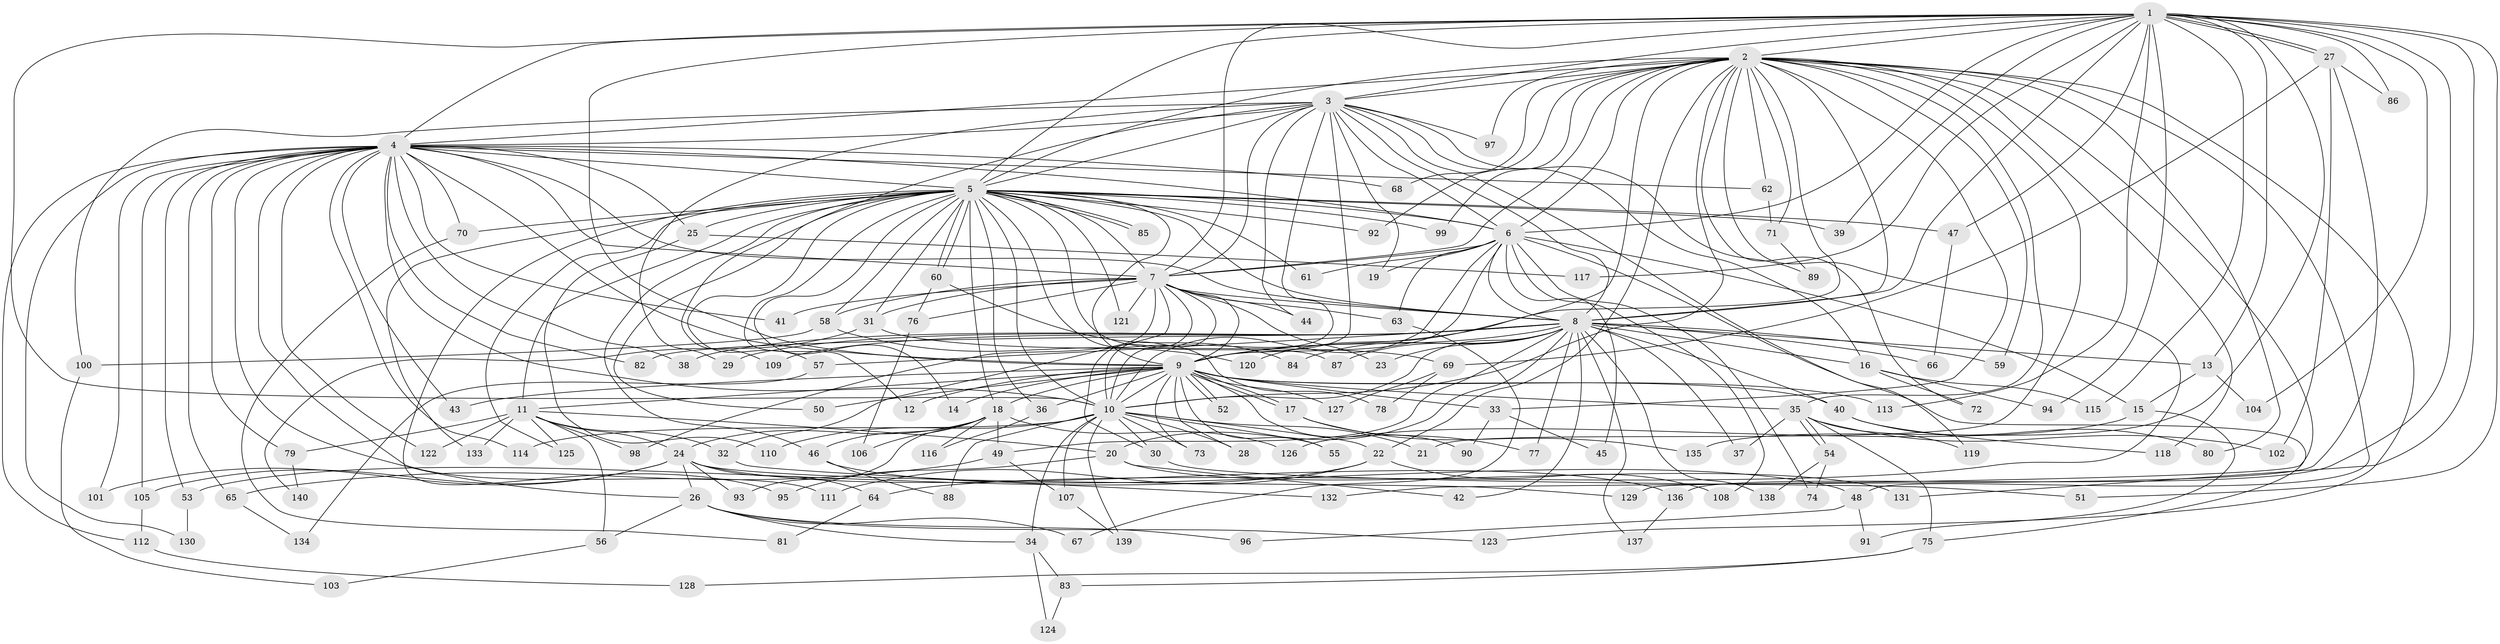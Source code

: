 // coarse degree distribution, {21: 0.008620689655172414, 42: 0.008620689655172414, 40: 0.008620689655172414, 23: 0.008620689655172414, 17: 0.017241379310344827, 26: 0.008620689655172414, 16: 0.008620689655172414, 12: 0.008620689655172414, 2: 0.5775862068965517, 4: 0.09482758620689655, 5: 0.034482758620689655, 11: 0.008620689655172414, 9: 0.008620689655172414, 7: 0.017241379310344827, 3: 0.15517241379310345, 6: 0.008620689655172414, 1: 0.017241379310344827}
// Generated by graph-tools (version 1.1) at 2025/51/02/27/25 19:51:46]
// undirected, 140 vertices, 305 edges
graph export_dot {
graph [start="1"]
  node [color=gray90,style=filled];
  1;
  2;
  3;
  4;
  5;
  6;
  7;
  8;
  9;
  10;
  11;
  12;
  13;
  14;
  15;
  16;
  17;
  18;
  19;
  20;
  21;
  22;
  23;
  24;
  25;
  26;
  27;
  28;
  29;
  30;
  31;
  32;
  33;
  34;
  35;
  36;
  37;
  38;
  39;
  40;
  41;
  42;
  43;
  44;
  45;
  46;
  47;
  48;
  49;
  50;
  51;
  52;
  53;
  54;
  55;
  56;
  57;
  58;
  59;
  60;
  61;
  62;
  63;
  64;
  65;
  66;
  67;
  68;
  69;
  70;
  71;
  72;
  73;
  74;
  75;
  76;
  77;
  78;
  79;
  80;
  81;
  82;
  83;
  84;
  85;
  86;
  87;
  88;
  89;
  90;
  91;
  92;
  93;
  94;
  95;
  96;
  97;
  98;
  99;
  100;
  101;
  102;
  103;
  104;
  105;
  106;
  107;
  108;
  109;
  110;
  111;
  112;
  113;
  114;
  115;
  116;
  117;
  118;
  119;
  120;
  121;
  122;
  123;
  124;
  125;
  126;
  127;
  128;
  129;
  130;
  131;
  132;
  133;
  134;
  135;
  136;
  137;
  138;
  139;
  140;
  1 -- 2;
  1 -- 3;
  1 -- 4;
  1 -- 5;
  1 -- 6;
  1 -- 7;
  1 -- 8;
  1 -- 9;
  1 -- 10;
  1 -- 13;
  1 -- 27;
  1 -- 27;
  1 -- 39;
  1 -- 47;
  1 -- 51;
  1 -- 86;
  1 -- 94;
  1 -- 104;
  1 -- 113;
  1 -- 115;
  1 -- 117;
  1 -- 131;
  1 -- 135;
  1 -- 136;
  2 -- 3;
  2 -- 4;
  2 -- 5;
  2 -- 6;
  2 -- 7;
  2 -- 8;
  2 -- 9;
  2 -- 10;
  2 -- 21;
  2 -- 22;
  2 -- 33;
  2 -- 35;
  2 -- 48;
  2 -- 59;
  2 -- 62;
  2 -- 64;
  2 -- 68;
  2 -- 71;
  2 -- 72;
  2 -- 80;
  2 -- 92;
  2 -- 97;
  2 -- 99;
  2 -- 118;
  2 -- 120;
  2 -- 123;
  2 -- 132;
  3 -- 4;
  3 -- 5;
  3 -- 6;
  3 -- 7;
  3 -- 8;
  3 -- 9;
  3 -- 10;
  3 -- 16;
  3 -- 19;
  3 -- 29;
  3 -- 44;
  3 -- 89;
  3 -- 97;
  3 -- 100;
  3 -- 109;
  3 -- 119;
  4 -- 5;
  4 -- 6;
  4 -- 7;
  4 -- 8;
  4 -- 9;
  4 -- 10;
  4 -- 25;
  4 -- 26;
  4 -- 38;
  4 -- 41;
  4 -- 43;
  4 -- 53;
  4 -- 62;
  4 -- 65;
  4 -- 68;
  4 -- 70;
  4 -- 79;
  4 -- 82;
  4 -- 101;
  4 -- 105;
  4 -- 111;
  4 -- 112;
  4 -- 114;
  4 -- 122;
  4 -- 130;
  5 -- 6;
  5 -- 7;
  5 -- 8;
  5 -- 9;
  5 -- 10;
  5 -- 11;
  5 -- 12;
  5 -- 14;
  5 -- 18;
  5 -- 25;
  5 -- 31;
  5 -- 36;
  5 -- 39;
  5 -- 46;
  5 -- 47;
  5 -- 50;
  5 -- 57;
  5 -- 58;
  5 -- 60;
  5 -- 60;
  5 -- 61;
  5 -- 70;
  5 -- 78;
  5 -- 85;
  5 -- 85;
  5 -- 87;
  5 -- 92;
  5 -- 95;
  5 -- 99;
  5 -- 121;
  5 -- 125;
  5 -- 133;
  6 -- 7;
  6 -- 8;
  6 -- 9;
  6 -- 10;
  6 -- 15;
  6 -- 19;
  6 -- 45;
  6 -- 61;
  6 -- 63;
  6 -- 74;
  6 -- 75;
  6 -- 108;
  7 -- 8;
  7 -- 9;
  7 -- 10;
  7 -- 23;
  7 -- 30;
  7 -- 31;
  7 -- 32;
  7 -- 41;
  7 -- 44;
  7 -- 58;
  7 -- 63;
  7 -- 76;
  7 -- 98;
  7 -- 121;
  8 -- 9;
  8 -- 10;
  8 -- 13;
  8 -- 16;
  8 -- 20;
  8 -- 23;
  8 -- 29;
  8 -- 37;
  8 -- 38;
  8 -- 40;
  8 -- 42;
  8 -- 49;
  8 -- 57;
  8 -- 59;
  8 -- 66;
  8 -- 77;
  8 -- 82;
  8 -- 84;
  8 -- 87;
  8 -- 109;
  8 -- 137;
  8 -- 138;
  9 -- 10;
  9 -- 11;
  9 -- 12;
  9 -- 14;
  9 -- 17;
  9 -- 17;
  9 -- 18;
  9 -- 28;
  9 -- 33;
  9 -- 35;
  9 -- 36;
  9 -- 40;
  9 -- 43;
  9 -- 50;
  9 -- 52;
  9 -- 52;
  9 -- 55;
  9 -- 73;
  9 -- 90;
  9 -- 113;
  9 -- 127;
  10 -- 21;
  10 -- 22;
  10 -- 28;
  10 -- 30;
  10 -- 34;
  10 -- 55;
  10 -- 73;
  10 -- 88;
  10 -- 107;
  10 -- 110;
  10 -- 114;
  10 -- 139;
  11 -- 20;
  11 -- 24;
  11 -- 32;
  11 -- 56;
  11 -- 79;
  11 -- 98;
  11 -- 122;
  11 -- 125;
  11 -- 133;
  13 -- 15;
  13 -- 104;
  15 -- 91;
  15 -- 126;
  16 -- 72;
  16 -- 94;
  16 -- 115;
  17 -- 77;
  17 -- 135;
  18 -- 24;
  18 -- 46;
  18 -- 49;
  18 -- 93;
  18 -- 106;
  18 -- 116;
  18 -- 126;
  20 -- 42;
  20 -- 95;
  20 -- 131;
  22 -- 53;
  22 -- 108;
  22 -- 111;
  24 -- 26;
  24 -- 64;
  24 -- 93;
  24 -- 101;
  24 -- 105;
  24 -- 129;
  24 -- 136;
  25 -- 110;
  25 -- 117;
  26 -- 34;
  26 -- 56;
  26 -- 67;
  26 -- 96;
  26 -- 123;
  27 -- 69;
  27 -- 86;
  27 -- 102;
  27 -- 129;
  30 -- 51;
  31 -- 69;
  31 -- 140;
  32 -- 132;
  33 -- 45;
  33 -- 90;
  34 -- 83;
  34 -- 124;
  35 -- 37;
  35 -- 54;
  35 -- 54;
  35 -- 75;
  35 -- 102;
  35 -- 119;
  36 -- 116;
  40 -- 80;
  40 -- 118;
  46 -- 48;
  46 -- 88;
  47 -- 66;
  48 -- 91;
  48 -- 96;
  49 -- 65;
  49 -- 107;
  53 -- 130;
  54 -- 74;
  54 -- 138;
  56 -- 103;
  57 -- 134;
  58 -- 100;
  58 -- 120;
  60 -- 76;
  60 -- 84;
  62 -- 71;
  63 -- 67;
  64 -- 81;
  65 -- 134;
  69 -- 78;
  69 -- 127;
  70 -- 81;
  71 -- 89;
  75 -- 83;
  75 -- 128;
  76 -- 106;
  79 -- 140;
  83 -- 124;
  100 -- 103;
  105 -- 112;
  107 -- 139;
  112 -- 128;
  136 -- 137;
}
